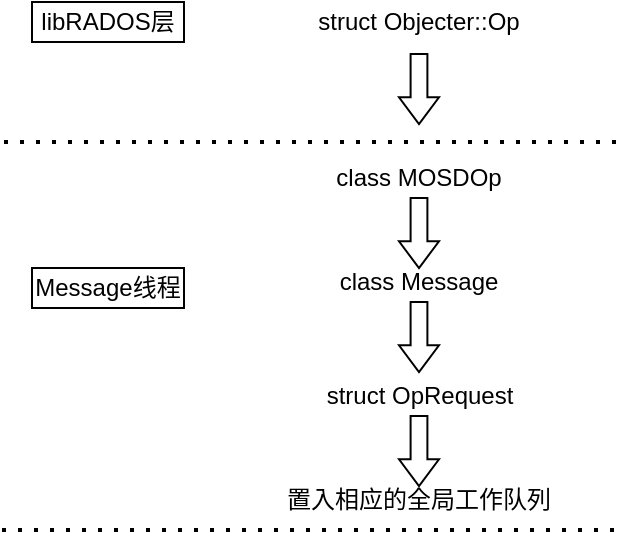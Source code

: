 <mxfile version="13.9.9" type="device"><diagram id="mlJXzcrJazmAOE5Q12KL" name="第 1 页"><mxGraphModel dx="907" dy="567" grid="0" gridSize="10" guides="1" tooltips="1" connect="1" arrows="1" fold="1" page="1" pageScale="1" pageWidth="827" pageHeight="1169" math="0" shadow="0"><root><mxCell id="0"/><mxCell id="1" parent="0"/><mxCell id="TuujhvdyjcawXjBqCnWG-2" value="libRADOS层" style="text;html=1;fillColor=none;align=center;verticalAlign=middle;whiteSpace=wrap;rounded=0;strokeColor=#000000;" parent="1" vertex="1"><mxGeometry x="151" y="246" width="76" height="20" as="geometry"/></mxCell><mxCell id="TuujhvdyjcawXjBqCnWG-3" value="struct Objecter::Op" style="text;html=1;strokeColor=none;fillColor=none;align=center;verticalAlign=middle;whiteSpace=wrap;rounded=0;" parent="1" vertex="1"><mxGeometry x="292" y="246" width="105" height="20" as="geometry"/></mxCell><mxCell id="TuujhvdyjcawXjBqCnWG-4" value="Message线程" style="text;html=1;fillColor=none;align=center;verticalAlign=middle;whiteSpace=wrap;rounded=0;strokeColor=#000000;" parent="1" vertex="1"><mxGeometry x="151" y="379" width="76" height="20" as="geometry"/></mxCell><mxCell id="TuujhvdyjcawXjBqCnWG-6" value="class MOSDOp" style="text;html=1;strokeColor=none;fillColor=none;align=center;verticalAlign=middle;whiteSpace=wrap;rounded=0;" parent="1" vertex="1"><mxGeometry x="292" y="324" width="105" height="20" as="geometry"/></mxCell><mxCell id="TuujhvdyjcawXjBqCnWG-8" value="class Message" style="text;html=1;strokeColor=none;fillColor=none;align=center;verticalAlign=middle;whiteSpace=wrap;rounded=0;" parent="1" vertex="1"><mxGeometry x="292" y="376" width="105" height="20" as="geometry"/></mxCell><mxCell id="TuujhvdyjcawXjBqCnWG-10" value="" style="html=1;shadow=0;dashed=0;align=center;verticalAlign=middle;shape=mxgraph.arrows2.arrow;dy=0.58;dx=13.33;direction=south;notch=0;strokeColor=#000000;" parent="1" vertex="1"><mxGeometry x="334.5" y="272" width="20" height="35" as="geometry"/></mxCell><mxCell id="TuujhvdyjcawXjBqCnWG-12" value="" style="html=1;shadow=0;dashed=0;align=center;verticalAlign=middle;shape=mxgraph.arrows2.arrow;dy=0.58;dx=13.33;direction=south;notch=0;strokeColor=#000000;" parent="1" vertex="1"><mxGeometry x="334.5" y="344" width="20" height="35" as="geometry"/></mxCell><mxCell id="TuujhvdyjcawXjBqCnWG-15" value="" style="html=1;shadow=0;dashed=0;align=center;verticalAlign=middle;shape=mxgraph.arrows2.arrow;dy=0.58;dx=13.33;direction=south;notch=0;strokeColor=#000000;" parent="1" vertex="1"><mxGeometry x="334.5" y="396" width="20" height="35" as="geometry"/></mxCell><mxCell id="TuujhvdyjcawXjBqCnWG-16" value="&lt;span style=&quot;text-align: left&quot;&gt;struct OpRequest&lt;/span&gt;" style="text;html=1;strokeColor=none;fillColor=none;align=center;verticalAlign=middle;whiteSpace=wrap;rounded=0;" parent="1" vertex="1"><mxGeometry x="283.5" y="433" width="122" height="20" as="geometry"/></mxCell><mxCell id="TuujhvdyjcawXjBqCnWG-17" value="" style="endArrow=none;dashed=1;html=1;dashPattern=1 3;strokeWidth=2;" parent="1" edge="1"><mxGeometry width="50" height="50" relative="1" as="geometry"><mxPoint x="137" y="316" as="sourcePoint"/><mxPoint x="444" y="316" as="targetPoint"/></mxGeometry></mxCell><mxCell id="AMmZORwNSju185XS_y4P-1" value="" style="endArrow=none;dashed=1;html=1;dashPattern=1 3;strokeWidth=2;" edge="1" parent="1"><mxGeometry width="50" height="50" relative="1" as="geometry"><mxPoint x="136" y="510" as="sourcePoint"/><mxPoint x="443" y="510" as="targetPoint"/></mxGeometry></mxCell><mxCell id="AMmZORwNSju185XS_y4P-2" value="置入相应的全局工作队列" style="text;html=1;strokeColor=none;fillColor=none;align=center;verticalAlign=middle;whiteSpace=wrap;rounded=0;" vertex="1" parent="1"><mxGeometry x="276" y="485" width="137" height="20" as="geometry"/></mxCell><mxCell id="AMmZORwNSju185XS_y4P-3" value="" style="html=1;shadow=0;dashed=0;align=center;verticalAlign=middle;shape=mxgraph.arrows2.arrow;dy=0.58;dx=13.33;direction=south;notch=0;strokeColor=#000000;" vertex="1" parent="1"><mxGeometry x="334.5" y="453" width="20" height="35" as="geometry"/></mxCell></root></mxGraphModel></diagram></mxfile>